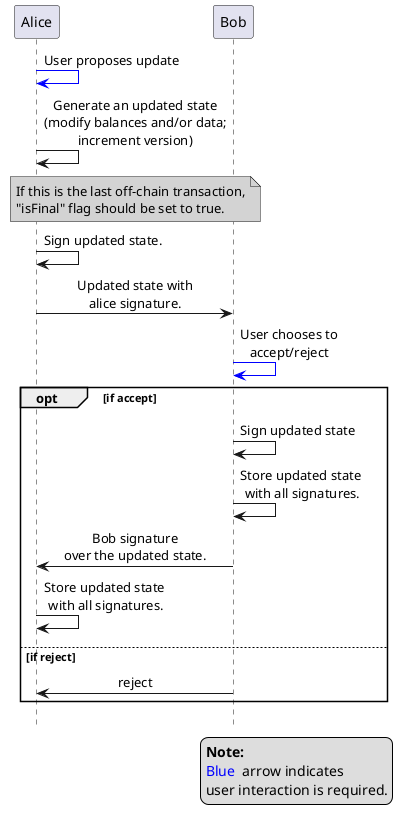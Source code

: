 @startuml transact_generic
!pragma teoz true
hide footbox
skinparam SequenceMessageAlign center

participant "Alice" as alice
participant "Bob" as bob

alice -[#blue]> alice: User proposes update
alice -> alice: Generate an updated state\n(modify balances and/or data;\nincrement version)
note over alice, bob #LightGray
If this is the last off-chain transaction,
"isFinal" flag should be set to true.
endnote
alice -> alice: Sign updated state.
alice -> bob: Updated state with\nalice signature.
bob -[#blue]> bob: User chooses to\naccept/reject
opt if accept 
bob -> bob: Sign updated state
bob -> bob: Store updated state \nwith all signatures.
alice <- bob: Bob signature\nover the updated state.
alice -> alice: Store updated state \nwith all signatures.
else if reject
alice <- bob: reject
end

legend bottom right
<b>Note:</b>
<color:blue>Blue </color> arrow indicates
user interaction is required.
endlegend

@enduml
